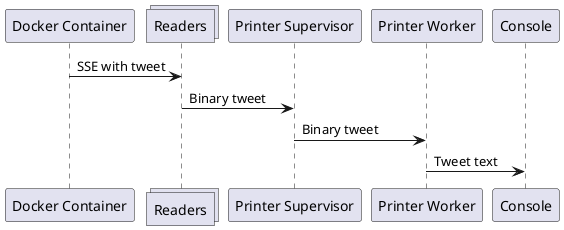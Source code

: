 @startuml
participant "Docker Container" as DC
collections "Readers" as R
participant "Printer Supervisor" as PS
participant "Printer Worker" as PW
participant "Console" as C

DC -> R: SSE with tweet
R -> PS: Binary tweet
PS-> PW: Binary tweet
PW-> C: Tweet text
@enduml